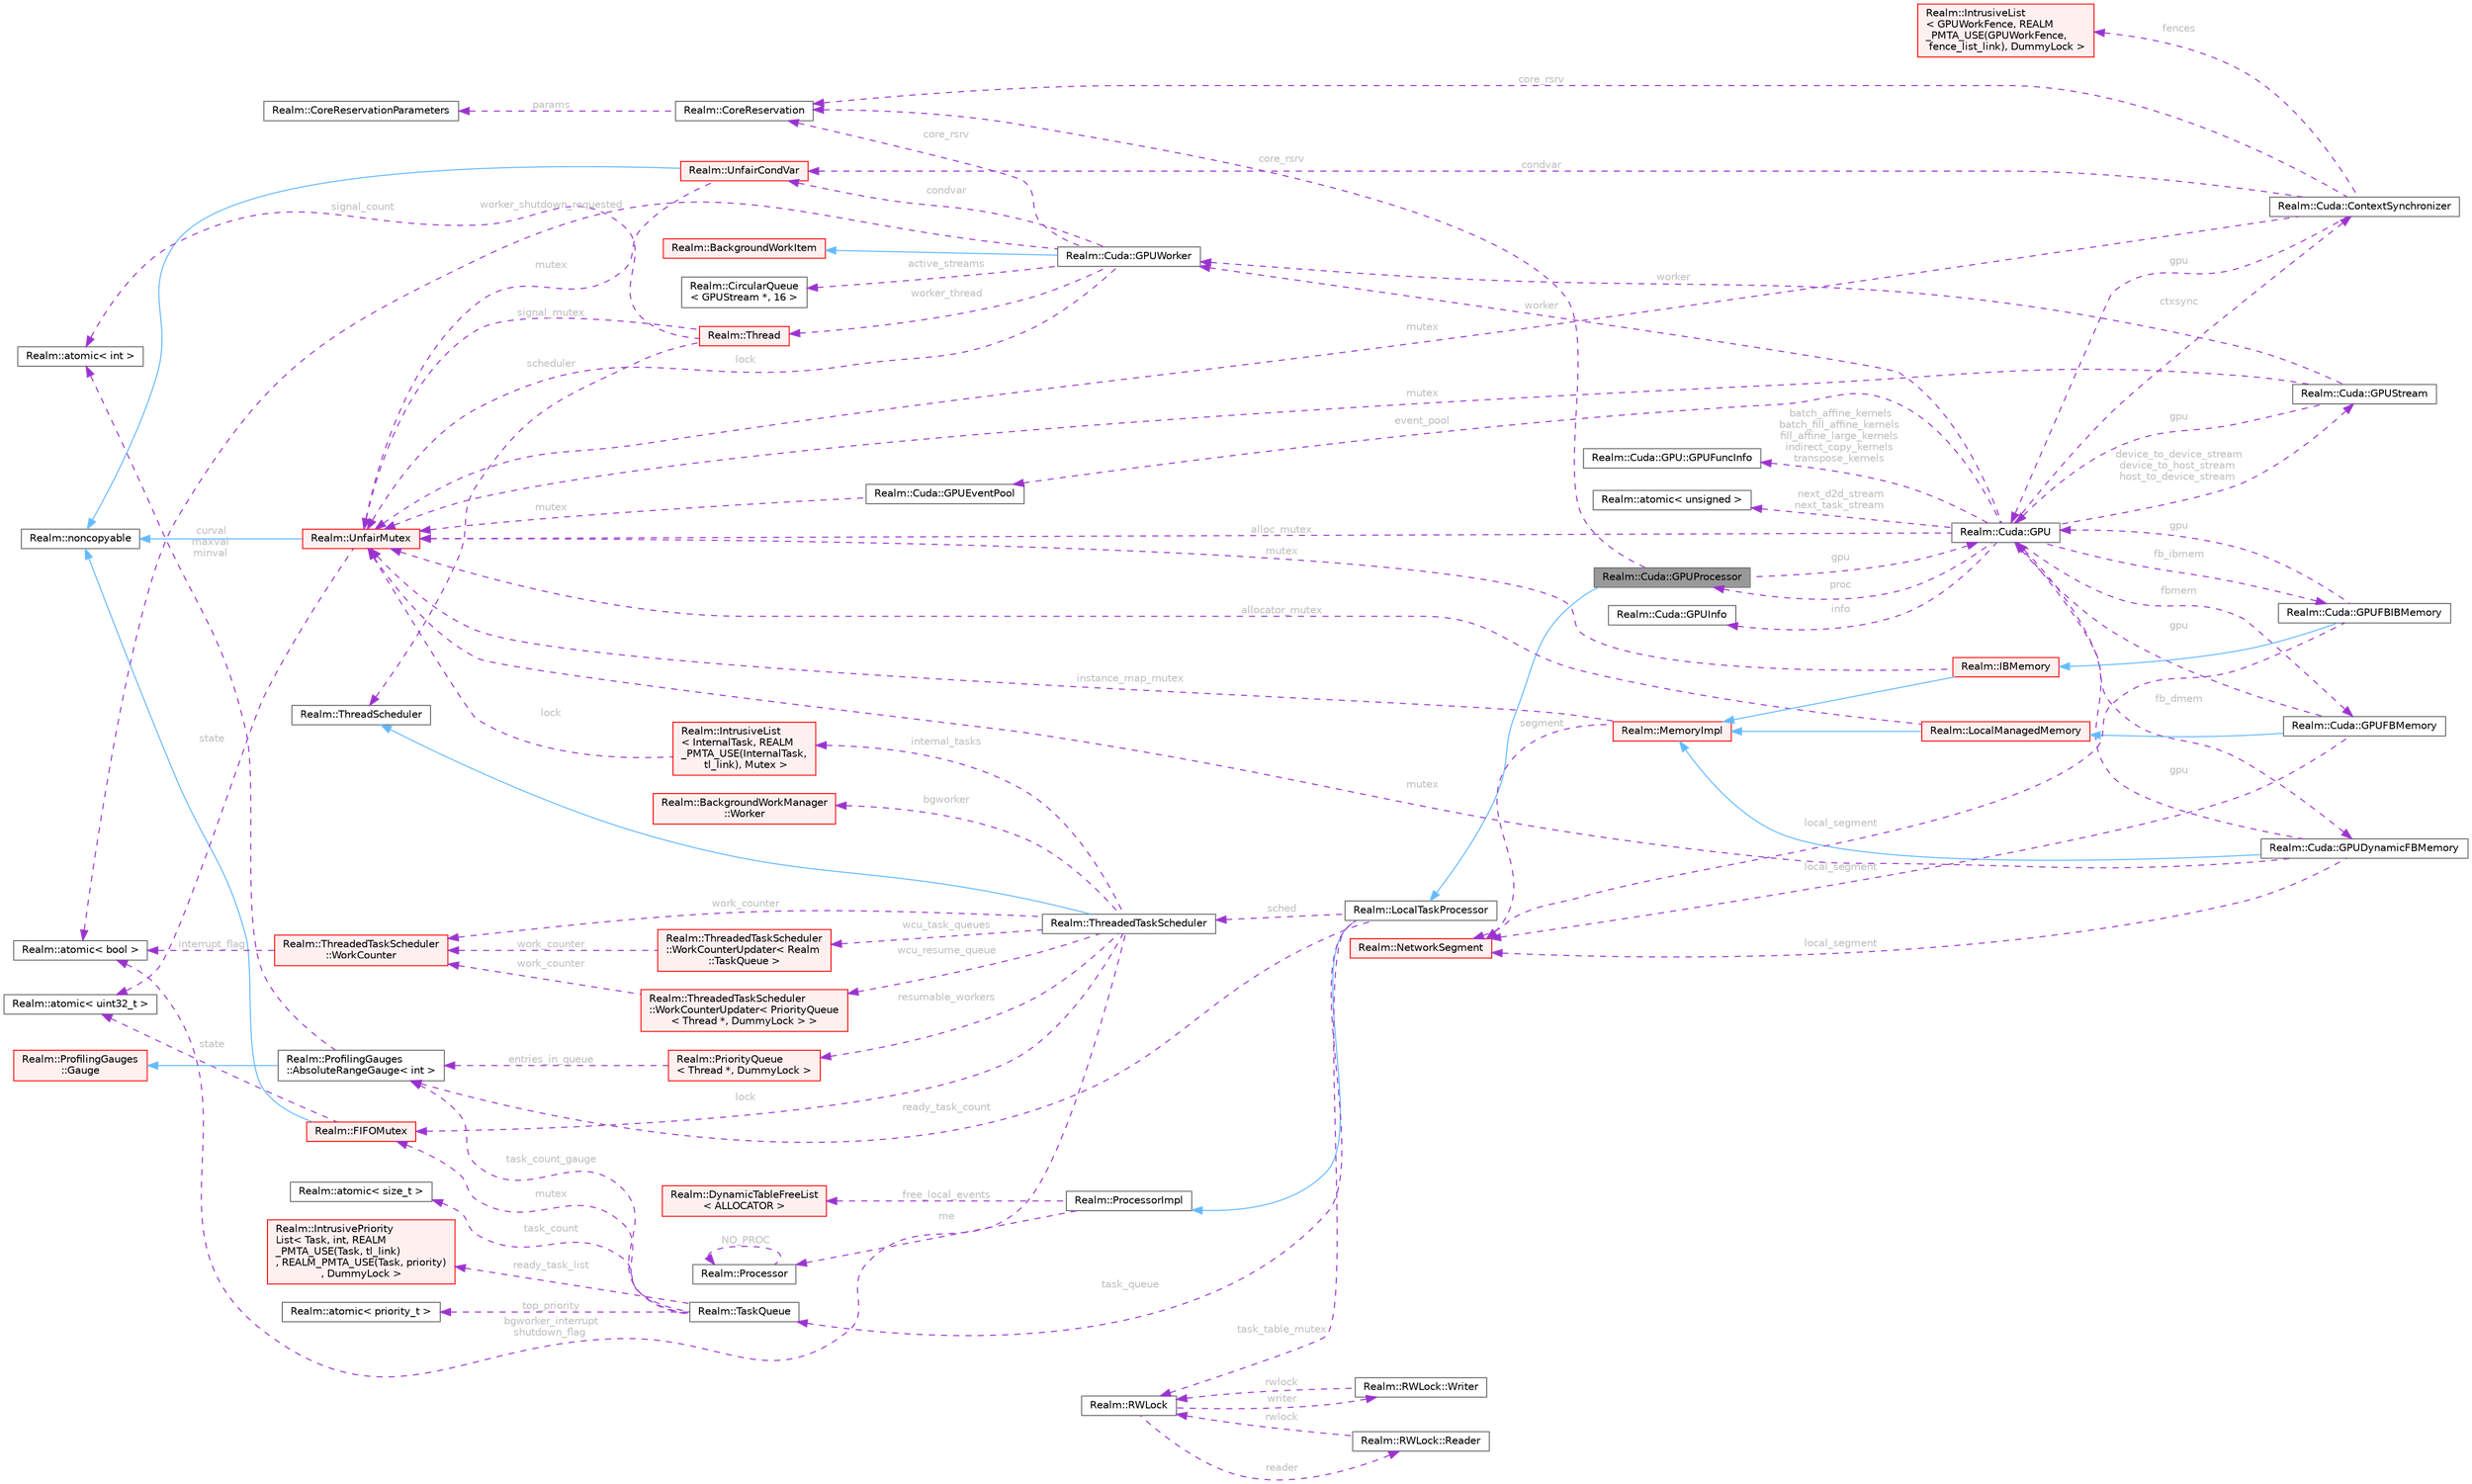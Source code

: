 digraph "Realm::Cuda::GPUProcessor"
{
 // LATEX_PDF_SIZE
  bgcolor="transparent";
  edge [fontname=Helvetica,fontsize=10,labelfontname=Helvetica,labelfontsize=10];
  node [fontname=Helvetica,fontsize=10,shape=box,height=0.2,width=0.4];
  rankdir="LR";
  Node1 [id="Node000001",label="Realm::Cuda::GPUProcessor",height=0.2,width=0.4,color="gray40", fillcolor="grey60", style="filled", fontcolor="black",tooltip=" "];
  Node2 -> Node1 [id="edge1_Node000001_Node000002",dir="back",color="steelblue1",style="solid",tooltip=" "];
  Node2 [id="Node000002",label="Realm::LocalTaskProcessor",height=0.2,width=0.4,color="gray40", fillcolor="white", style="filled",URL="$classRealm_1_1LocalTaskProcessor.html",tooltip=" "];
  Node3 -> Node2 [id="edge2_Node000002_Node000003",dir="back",color="steelblue1",style="solid",tooltip=" "];
  Node3 [id="Node000003",label="Realm::ProcessorImpl",height=0.2,width=0.4,color="gray40", fillcolor="white", style="filled",URL="$classRealm_1_1ProcessorImpl.html",tooltip=" "];
  Node4 -> Node3 [id="edge3_Node000003_Node000004",dir="back",color="darkorchid3",style="dashed",tooltip=" ",label=" free_local_events",fontcolor="grey" ];
  Node4 [id="Node000004",label="Realm::DynamicTableFreeList\l\< ALLOCATOR \>",height=0.2,width=0.4,color="red", fillcolor="#FFF0F0", style="filled",URL="$classRealm_1_1DynamicTableFreeList.html",tooltip=" "];
  Node6 -> Node3 [id="edge4_Node000003_Node000006",dir="back",color="darkorchid3",style="dashed",tooltip=" ",label=" me",fontcolor="grey" ];
  Node6 [id="Node000006",label="Realm::Processor",height=0.2,width=0.4,color="gray40", fillcolor="white", style="filled",URL="$classRealm_1_1Processor.html",tooltip=" "];
  Node6 -> Node6 [id="edge5_Node000006_Node000006",dir="back",color="darkorchid3",style="dashed",tooltip=" ",label=" NO_PROC",fontcolor="grey" ];
  Node7 -> Node2 [id="edge6_Node000002_Node000007",dir="back",color="darkorchid3",style="dashed",tooltip=" ",label=" sched",fontcolor="grey" ];
  Node7 [id="Node000007",label="Realm::ThreadedTaskScheduler",height=0.2,width=0.4,color="gray40", fillcolor="white", style="filled",URL="$classRealm_1_1ThreadedTaskScheduler.html",tooltip=" "];
  Node8 -> Node7 [id="edge7_Node000007_Node000008",dir="back",color="steelblue1",style="solid",tooltip=" "];
  Node8 [id="Node000008",label="Realm::ThreadScheduler",height=0.2,width=0.4,color="gray40", fillcolor="white", style="filled",URL="$classRealm_1_1ThreadScheduler.html",tooltip=" "];
  Node9 -> Node7 [id="edge8_Node000007_Node000009",dir="back",color="darkorchid3",style="dashed",tooltip=" ",label=" lock",fontcolor="grey" ];
  Node9 [id="Node000009",label="Realm::FIFOMutex",height=0.2,width=0.4,color="red", fillcolor="#FFF0F0", style="filled",URL="$classRealm_1_1FIFOMutex.html",tooltip=" "];
  Node10 -> Node9 [id="edge9_Node000009_Node000010",dir="back",color="steelblue1",style="solid",tooltip=" "];
  Node10 [id="Node000010",label="Realm::noncopyable",height=0.2,width=0.4,color="gray40", fillcolor="white", style="filled",URL="$classRealm_1_1noncopyable.html",tooltip=" "];
  Node11 -> Node9 [id="edge10_Node000009_Node000011",dir="back",color="darkorchid3",style="dashed",tooltip=" ",label=" state",fontcolor="grey" ];
  Node11 [id="Node000011",label="Realm::atomic\< uint32_t \>",height=0.2,width=0.4,color="gray40", fillcolor="white", style="filled",URL="$classRealm_1_1atomic.html",tooltip=" "];
  Node14 -> Node7 [id="edge11_Node000007_Node000014",dir="back",color="darkorchid3",style="dashed",tooltip=" ",label=" internal_tasks",fontcolor="grey" ];
  Node14 [id="Node000014",label="Realm::IntrusiveList\l\< InternalTask, REALM\l_PMTA_USE(InternalTask,\l tl_link), Mutex \>",height=0.2,width=0.4,color="red", fillcolor="#FFF0F0", style="filled",URL="$classRealm_1_1IntrusiveList.html",tooltip=" "];
  Node15 -> Node14 [id="edge12_Node000014_Node000015",dir="back",color="darkorchid3",style="dashed",tooltip=" ",label=" lock",fontcolor="grey" ];
  Node15 [id="Node000015",label="Realm::UnfairMutex",height=0.2,width=0.4,color="red", fillcolor="#FFF0F0", style="filled",URL="$classRealm_1_1UnfairMutex.html",tooltip=" "];
  Node10 -> Node15 [id="edge13_Node000015_Node000010",dir="back",color="steelblue1",style="solid",tooltip=" "];
  Node11 -> Node15 [id="edge14_Node000015_Node000011",dir="back",color="darkorchid3",style="dashed",tooltip=" ",label=" state",fontcolor="grey" ];
  Node19 -> Node7 [id="edge15_Node000007_Node000019",dir="back",color="darkorchid3",style="dashed",tooltip=" ",label=" resumable_workers",fontcolor="grey" ];
  Node19 [id="Node000019",label="Realm::PriorityQueue\l\< Thread *, DummyLock \>",height=0.2,width=0.4,color="red", fillcolor="#FFF0F0", style="filled",URL="$classRealm_1_1PriorityQueue.html",tooltip=" "];
  Node21 -> Node19 [id="edge16_Node000019_Node000021",dir="back",color="darkorchid3",style="dashed",tooltip=" ",label=" entries_in_queue",fontcolor="grey" ];
  Node21 [id="Node000021",label="Realm::ProfilingGauges\l::AbsoluteRangeGauge\< int \>",height=0.2,width=0.4,color="gray40", fillcolor="white", style="filled",URL="$classRealm_1_1ProfilingGauges_1_1AbsoluteRangeGauge.html",tooltip=" "];
  Node22 -> Node21 [id="edge17_Node000021_Node000022",dir="back",color="steelblue1",style="solid",tooltip=" "];
  Node22 [id="Node000022",label="Realm::ProfilingGauges\l::Gauge",height=0.2,width=0.4,color="red", fillcolor="#FFF0F0", style="filled",URL="$classRealm_1_1ProfilingGauges_1_1Gauge.html",tooltip=" "];
  Node25 -> Node21 [id="edge18_Node000021_Node000025",dir="back",color="darkorchid3",style="dashed",tooltip=" ",label=" curval\nmaxval\nminval",fontcolor="grey" ];
  Node25 [id="Node000025",label="Realm::atomic\< int \>",height=0.2,width=0.4,color="gray40", fillcolor="white", style="filled",URL="$classRealm_1_1atomic.html",tooltip=" "];
  Node69 -> Node7 [id="edge19_Node000007_Node000069",dir="back",color="darkorchid3",style="dashed",tooltip=" ",label=" bgworker_interrupt\nshutdown_flag",fontcolor="grey" ];
  Node69 [id="Node000069",label="Realm::atomic\< bool \>",height=0.2,width=0.4,color="gray40", fillcolor="white", style="filled",URL="$classRealm_1_1atomic.html",tooltip=" "];
  Node70 -> Node7 [id="edge20_Node000007_Node000070",dir="back",color="darkorchid3",style="dashed",tooltip=" ",label=" work_counter",fontcolor="grey" ];
  Node70 [id="Node000070",label="Realm::ThreadedTaskScheduler\l::WorkCounter",height=0.2,width=0.4,color="red", fillcolor="#FFF0F0", style="filled",URL="$classRealm_1_1ThreadedTaskScheduler_1_1WorkCounter.html",tooltip=" "];
  Node69 -> Node70 [id="edge21_Node000070_Node000069",dir="back",color="darkorchid3",style="dashed",tooltip=" ",label=" interrupt_flag",fontcolor="grey" ];
  Node71 -> Node7 [id="edge22_Node000007_Node000071",dir="back",color="darkorchid3",style="dashed",tooltip=" ",label=" wcu_task_queues",fontcolor="grey" ];
  Node71 [id="Node000071",label="Realm::ThreadedTaskScheduler\l::WorkCounterUpdater\< Realm\l::TaskQueue \>",height=0.2,width=0.4,color="red", fillcolor="#FFF0F0", style="filled",URL="$classRealm_1_1ThreadedTaskScheduler_1_1WorkCounterUpdater.html",tooltip=" "];
  Node70 -> Node71 [id="edge23_Node000071_Node000070",dir="back",color="darkorchid3",style="dashed",tooltip=" ",label=" work_counter",fontcolor="grey" ];
  Node73 -> Node7 [id="edge24_Node000007_Node000073",dir="back",color="darkorchid3",style="dashed",tooltip=" ",label=" wcu_resume_queue",fontcolor="grey" ];
  Node73 [id="Node000073",label="Realm::ThreadedTaskScheduler\l::WorkCounterUpdater\< PriorityQueue\l\< Thread *, DummyLock \> \>",height=0.2,width=0.4,color="red", fillcolor="#FFF0F0", style="filled",URL="$classRealm_1_1ThreadedTaskScheduler_1_1WorkCounterUpdater.html",tooltip=" "];
  Node70 -> Node73 [id="edge25_Node000073_Node000070",dir="back",color="darkorchid3",style="dashed",tooltip=" ",label=" work_counter",fontcolor="grey" ];
  Node74 -> Node7 [id="edge26_Node000007_Node000074",dir="back",color="darkorchid3",style="dashed",tooltip=" ",label=" bgworker",fontcolor="grey" ];
  Node74 [id="Node000074",label="Realm::BackgroundWorkManager\l::Worker",height=0.2,width=0.4,color="red", fillcolor="#FFF0F0", style="filled",URL="$classRealm_1_1BackgroundWorkManager_1_1Worker.html",tooltip=" "];
  Node75 -> Node2 [id="edge27_Node000002_Node000075",dir="back",color="darkorchid3",style="dashed",tooltip=" ",label=" task_queue",fontcolor="grey" ];
  Node75 [id="Node000075",label="Realm::TaskQueue",height=0.2,width=0.4,color="gray40", fillcolor="white", style="filled",URL="$classRealm_1_1TaskQueue.html",tooltip=" "];
  Node76 -> Node75 [id="edge28_Node000075_Node000076",dir="back",color="darkorchid3",style="dashed",tooltip=" ",label=" top_priority",fontcolor="grey" ];
  Node76 [id="Node000076",label="Realm::atomic\< priority_t \>",height=0.2,width=0.4,color="gray40", fillcolor="white", style="filled",URL="$classRealm_1_1atomic.html",tooltip=" "];
  Node77 -> Node75 [id="edge29_Node000075_Node000077",dir="back",color="darkorchid3",style="dashed",tooltip=" ",label=" task_count",fontcolor="grey" ];
  Node77 [id="Node000077",label="Realm::atomic\< size_t \>",height=0.2,width=0.4,color="gray40", fillcolor="white", style="filled",URL="$classRealm_1_1atomic.html",tooltip=" "];
  Node9 -> Node75 [id="edge30_Node000075_Node000009",dir="back",color="darkorchid3",style="dashed",tooltip=" ",label=" mutex",fontcolor="grey" ];
  Node78 -> Node75 [id="edge31_Node000075_Node000078",dir="back",color="darkorchid3",style="dashed",tooltip=" ",label=" ready_task_list",fontcolor="grey" ];
  Node78 [id="Node000078",label="Realm::IntrusivePriority\lList\< Task, int, REALM\l_PMTA_USE(Task, tl_link)\l, REALM_PMTA_USE(Task, priority)\l, DummyLock \>",height=0.2,width=0.4,color="red", fillcolor="#FFF0F0", style="filled",URL="$classRealm_1_1IntrusivePriorityList.html",tooltip=" "];
  Node21 -> Node75 [id="edge32_Node000075_Node000021",dir="back",color="darkorchid3",style="dashed",tooltip=" ",label=" task_count_gauge",fontcolor="grey" ];
  Node21 -> Node2 [id="edge33_Node000002_Node000021",dir="back",color="darkorchid3",style="dashed",tooltip=" ",label=" ready_task_count",fontcolor="grey" ];
  Node83 -> Node2 [id="edge34_Node000002_Node000083",dir="back",color="darkorchid3",style="dashed",tooltip=" ",label=" task_table_mutex",fontcolor="grey" ];
  Node83 [id="Node000083",label="Realm::RWLock",height=0.2,width=0.4,color="gray40", fillcolor="white", style="filled",URL="$classRealm_1_1RWLock.html",tooltip=" "];
  Node84 -> Node83 [id="edge35_Node000083_Node000084",dir="back",color="darkorchid3",style="dashed",tooltip=" ",label=" writer",fontcolor="grey" ];
  Node84 [id="Node000084",label="Realm::RWLock::Writer",height=0.2,width=0.4,color="gray40", fillcolor="white", style="filled",URL="$structRealm_1_1RWLock_1_1Writer.html",tooltip=" "];
  Node83 -> Node84 [id="edge36_Node000084_Node000083",dir="back",color="darkorchid3",style="dashed",tooltip=" ",label=" rwlock",fontcolor="grey" ];
  Node85 -> Node83 [id="edge37_Node000083_Node000085",dir="back",color="darkorchid3",style="dashed",tooltip=" ",label=" reader",fontcolor="grey" ];
  Node85 [id="Node000085",label="Realm::RWLock::Reader",height=0.2,width=0.4,color="gray40", fillcolor="white", style="filled",URL="$structRealm_1_1RWLock_1_1Reader.html",tooltip=" "];
  Node83 -> Node85 [id="edge38_Node000085_Node000083",dir="back",color="darkorchid3",style="dashed",tooltip=" ",label=" rwlock",fontcolor="grey" ];
  Node86 -> Node1 [id="edge39_Node000001_Node000086",dir="back",color="darkorchid3",style="dashed",tooltip=" ",label=" gpu",fontcolor="grey" ];
  Node86 [id="Node000086",label="Realm::Cuda::GPU",height=0.2,width=0.4,color="gray40", fillcolor="white", style="filled",URL="$classRealm_1_1Cuda_1_1GPU.html",tooltip=" "];
  Node87 -> Node86 [id="edge40_Node000086_Node000087",dir="back",color="darkorchid3",style="dashed",tooltip=" ",label=" ctxsync",fontcolor="grey" ];
  Node87 [id="Node000087",label="Realm::Cuda::ContextSynchronizer",height=0.2,width=0.4,color="gray40", fillcolor="white", style="filled",URL="$classRealm_1_1Cuda_1_1ContextSynchronizer.html",tooltip=" "];
  Node86 -> Node87 [id="edge41_Node000087_Node000086",dir="back",color="darkorchid3",style="dashed",tooltip=" ",label=" gpu",fontcolor="grey" ];
  Node15 -> Node87 [id="edge42_Node000087_Node000015",dir="back",color="darkorchid3",style="dashed",tooltip=" ",label=" mutex",fontcolor="grey" ];
  Node88 -> Node87 [id="edge43_Node000087_Node000088",dir="back",color="darkorchid3",style="dashed",tooltip=" ",label=" condvar",fontcolor="grey" ];
  Node88 [id="Node000088",label="Realm::UnfairCondVar",height=0.2,width=0.4,color="red", fillcolor="#FFF0F0", style="filled",URL="$classRealm_1_1UnfairCondVar.html",tooltip=" "];
  Node10 -> Node88 [id="edge44_Node000088_Node000010",dir="back",color="steelblue1",style="solid",tooltip=" "];
  Node15 -> Node88 [id="edge45_Node000088_Node000015",dir="back",color="darkorchid3",style="dashed",tooltip=" ",label=" mutex",fontcolor="grey" ];
  Node89 -> Node87 [id="edge46_Node000087_Node000089",dir="back",color="darkorchid3",style="dashed",tooltip=" ",label=" fences",fontcolor="grey" ];
  Node89 [id="Node000089",label="Realm::IntrusiveList\l\< GPUWorkFence, REALM\l_PMTA_USE(GPUWorkFence,\l fence_list_link), DummyLock \>",height=0.2,width=0.4,color="red", fillcolor="#FFF0F0", style="filled",URL="$classRealm_1_1IntrusiveList.html",tooltip=" "];
  Node27 -> Node87 [id="edge47_Node000087_Node000027",dir="back",color="darkorchid3",style="dashed",tooltip=" ",label=" core_rsrv",fontcolor="grey" ];
  Node27 [id="Node000027",label="Realm::CoreReservation",height=0.2,width=0.4,color="gray40", fillcolor="white", style="filled",URL="$classRealm_1_1CoreReservation.html",tooltip=" "];
  Node28 -> Node27 [id="edge48_Node000027_Node000028",dir="back",color="darkorchid3",style="dashed",tooltip=" ",label=" params",fontcolor="grey" ];
  Node28 [id="Node000028",label="Realm::CoreReservationParameters",height=0.2,width=0.4,color="gray40", fillcolor="white", style="filled",URL="$classRealm_1_1CoreReservationParameters.html",tooltip=" "];
  Node94 -> Node86 [id="edge49_Node000086_Node000094",dir="back",color="darkorchid3",style="dashed",tooltip=" ",label=" info",fontcolor="grey" ];
  Node94 [id="Node000094",label="Realm::Cuda::GPUInfo",height=0.2,width=0.4,color="gray40", fillcolor="white", style="filled",URL="$structRealm_1_1Cuda_1_1GPUInfo.html",tooltip=" "];
  Node95 -> Node86 [id="edge50_Node000086_Node000095",dir="back",color="darkorchid3",style="dashed",tooltip=" ",label=" worker",fontcolor="grey" ];
  Node95 [id="Node000095",label="Realm::Cuda::GPUWorker",height=0.2,width=0.4,color="gray40", fillcolor="white", style="filled",URL="$classRealm_1_1Cuda_1_1GPUWorker.html",tooltip=" "];
  Node44 -> Node95 [id="edge51_Node000095_Node000044",dir="back",color="steelblue1",style="solid",tooltip=" "];
  Node44 [id="Node000044",label="Realm::BackgroundWorkItem",height=0.2,width=0.4,color="red", fillcolor="#FFF0F0", style="filled",URL="$classRealm_1_1BackgroundWorkItem.html",tooltip=" "];
  Node15 -> Node95 [id="edge52_Node000095_Node000015",dir="back",color="darkorchid3",style="dashed",tooltip=" ",label=" lock",fontcolor="grey" ];
  Node88 -> Node95 [id="edge53_Node000095_Node000088",dir="back",color="darkorchid3",style="dashed",tooltip=" ",label=" condvar",fontcolor="grey" ];
  Node96 -> Node95 [id="edge54_Node000095_Node000096",dir="back",color="darkorchid3",style="dashed",tooltip=" ",label=" active_streams",fontcolor="grey" ];
  Node96 [id="Node000096",label="Realm::CircularQueue\l\< GPUStream *, 16 \>",height=0.2,width=0.4,color="gray40", fillcolor="white", style="filled",URL="$classRealm_1_1CircularQueue.html",tooltip=" "];
  Node27 -> Node95 [id="edge55_Node000095_Node000027",dir="back",color="darkorchid3",style="dashed",tooltip=" ",label=" core_rsrv",fontcolor="grey" ];
  Node29 -> Node95 [id="edge56_Node000095_Node000029",dir="back",color="darkorchid3",style="dashed",tooltip=" ",label=" worker_thread",fontcolor="grey" ];
  Node29 [id="Node000029",label="Realm::Thread",height=0.2,width=0.4,color="red", fillcolor="#FFF0F0", style="filled",URL="$classRealm_1_1Thread.html",tooltip=" "];
  Node8 -> Node29 [id="edge57_Node000029_Node000008",dir="back",color="darkorchid3",style="dashed",tooltip=" ",label=" scheduler",fontcolor="grey" ];
  Node25 -> Node29 [id="edge58_Node000029_Node000025",dir="back",color="darkorchid3",style="dashed",tooltip=" ",label=" signal_count",fontcolor="grey" ];
  Node15 -> Node29 [id="edge59_Node000029_Node000015",dir="back",color="darkorchid3",style="dashed",tooltip=" ",label=" signal_mutex",fontcolor="grey" ];
  Node69 -> Node95 [id="edge60_Node000095_Node000069",dir="back",color="darkorchid3",style="dashed",tooltip=" ",label=" worker_shutdown_requested",fontcolor="grey" ];
  Node1 -> Node86 [id="edge61_Node000086_Node000001",dir="back",color="darkorchid3",style="dashed",tooltip=" ",label=" proc",fontcolor="grey" ];
  Node97 -> Node86 [id="edge62_Node000086_Node000097",dir="back",color="darkorchid3",style="dashed",tooltip=" ",label=" fbmem",fontcolor="grey" ];
  Node97 [id="Node000097",label="Realm::Cuda::GPUFBMemory",height=0.2,width=0.4,color="gray40", fillcolor="white", style="filled",URL="$classRealm_1_1Cuda_1_1GPUFBMemory.html",tooltip=" "];
  Node98 -> Node97 [id="edge63_Node000097_Node000098",dir="back",color="steelblue1",style="solid",tooltip=" "];
  Node98 [id="Node000098",label="Realm::LocalManagedMemory",height=0.2,width=0.4,color="red", fillcolor="#FFF0F0", style="filled",URL="$classRealm_1_1LocalManagedMemory.html",tooltip=" "];
  Node99 -> Node98 [id="edge64_Node000098_Node000099",dir="back",color="steelblue1",style="solid",tooltip=" "];
  Node99 [id="Node000099",label="Realm::MemoryImpl",height=0.2,width=0.4,color="red", fillcolor="#FFF0F0", style="filled",URL="$classRealm_1_1MemoryImpl.html",tooltip=" "];
  Node101 -> Node99 [id="edge65_Node000099_Node000101",dir="back",color="darkorchid3",style="dashed",tooltip=" ",label=" segment",fontcolor="grey" ];
  Node101 [id="Node000101",label="Realm::NetworkSegment",height=0.2,width=0.4,color="red", fillcolor="#FFF0F0", style="filled",URL="$classRealm_1_1NetworkSegment.html",tooltip=" "];
  Node15 -> Node99 [id="edge66_Node000099_Node000015",dir="back",color="darkorchid3",style="dashed",tooltip=" ",label=" instance_map_mutex",fontcolor="grey" ];
  Node15 -> Node98 [id="edge67_Node000098_Node000015",dir="back",color="darkorchid3",style="dashed",tooltip=" ",label=" allocator_mutex",fontcolor="grey" ];
  Node86 -> Node97 [id="edge68_Node000097_Node000086",dir="back",color="darkorchid3",style="dashed",tooltip=" ",label=" gpu",fontcolor="grey" ];
  Node101 -> Node97 [id="edge69_Node000097_Node000101",dir="back",color="darkorchid3",style="dashed",tooltip=" ",label=" local_segment",fontcolor="grey" ];
  Node129 -> Node86 [id="edge70_Node000086_Node000129",dir="back",color="darkorchid3",style="dashed",tooltip=" ",label=" fb_dmem",fontcolor="grey" ];
  Node129 [id="Node000129",label="Realm::Cuda::GPUDynamicFBMemory",height=0.2,width=0.4,color="gray40", fillcolor="white", style="filled",URL="$classRealm_1_1Cuda_1_1GPUDynamicFBMemory.html",tooltip=" "];
  Node99 -> Node129 [id="edge71_Node000129_Node000099",dir="back",color="steelblue1",style="solid",tooltip=" "];
  Node86 -> Node129 [id="edge72_Node000129_Node000086",dir="back",color="darkorchid3",style="dashed",tooltip=" ",label=" gpu",fontcolor="grey" ];
  Node15 -> Node129 [id="edge73_Node000129_Node000015",dir="back",color="darkorchid3",style="dashed",tooltip=" ",label=" mutex",fontcolor="grey" ];
  Node101 -> Node129 [id="edge74_Node000129_Node000101",dir="back",color="darkorchid3",style="dashed",tooltip=" ",label=" local_segment",fontcolor="grey" ];
  Node130 -> Node86 [id="edge75_Node000086_Node000130",dir="back",color="darkorchid3",style="dashed",tooltip=" ",label=" fb_ibmem",fontcolor="grey" ];
  Node130 [id="Node000130",label="Realm::Cuda::GPUFBIBMemory",height=0.2,width=0.4,color="gray40", fillcolor="white", style="filled",URL="$classRealm_1_1Cuda_1_1GPUFBIBMemory.html",tooltip=" "];
  Node131 -> Node130 [id="edge76_Node000130_Node000131",dir="back",color="steelblue1",style="solid",tooltip=" "];
  Node131 [id="Node000131",label="Realm::IBMemory",height=0.2,width=0.4,color="red", fillcolor="#FFF0F0", style="filled",URL="$classRealm_1_1IBMemory.html",tooltip=" "];
  Node99 -> Node131 [id="edge77_Node000131_Node000099",dir="back",color="steelblue1",style="solid",tooltip=" "];
  Node15 -> Node131 [id="edge78_Node000131_Node000015",dir="back",color="darkorchid3",style="dashed",tooltip=" ",label=" mutex",fontcolor="grey" ];
  Node86 -> Node130 [id="edge79_Node000130_Node000086",dir="back",color="darkorchid3",style="dashed",tooltip=" ",label=" gpu",fontcolor="grey" ];
  Node101 -> Node130 [id="edge80_Node000130_Node000101",dir="back",color="darkorchid3",style="dashed",tooltip=" ",label=" local_segment",fontcolor="grey" ];
  Node133 -> Node86 [id="edge81_Node000086_Node000133",dir="back",color="darkorchid3",style="dashed",tooltip=" ",label=" batch_affine_kernels\nbatch_fill_affine_kernels\nfill_affine_large_kernels\nindirect_copy_kernels\ntranspose_kernels",fontcolor="grey" ];
  Node133 [id="Node000133",label="Realm::Cuda::GPU::GPUFuncInfo",height=0.2,width=0.4,color="gray40", fillcolor="white", style="filled",URL="$structRealm_1_1Cuda_1_1GPU_1_1GPUFuncInfo.html",tooltip=" "];
  Node134 -> Node86 [id="edge82_Node000086_Node000134",dir="back",color="darkorchid3",style="dashed",tooltip=" ",label=" device_to_device_stream\ndevice_to_host_stream\nhost_to_device_stream",fontcolor="grey" ];
  Node134 [id="Node000134",label="Realm::Cuda::GPUStream",height=0.2,width=0.4,color="gray40", fillcolor="white", style="filled",URL="$classRealm_1_1Cuda_1_1GPUStream.html",tooltip=" "];
  Node86 -> Node134 [id="edge83_Node000134_Node000086",dir="back",color="darkorchid3",style="dashed",tooltip=" ",label=" gpu",fontcolor="grey" ];
  Node95 -> Node134 [id="edge84_Node000134_Node000095",dir="back",color="darkorchid3",style="dashed",tooltip=" ",label=" worker",fontcolor="grey" ];
  Node15 -> Node134 [id="edge85_Node000134_Node000015",dir="back",color="darkorchid3",style="dashed",tooltip=" ",label=" mutex",fontcolor="grey" ];
  Node47 -> Node86 [id="edge86_Node000086_Node000047",dir="back",color="darkorchid3",style="dashed",tooltip=" ",label=" next_d2d_stream\nnext_task_stream",fontcolor="grey" ];
  Node47 [id="Node000047",label="Realm::atomic\< unsigned \>",height=0.2,width=0.4,color="gray40", fillcolor="white", style="filled",URL="$classRealm_1_1atomic.html",tooltip=" "];
  Node135 -> Node86 [id="edge87_Node000086_Node000135",dir="back",color="darkorchid3",style="dashed",tooltip=" ",label=" event_pool",fontcolor="grey" ];
  Node135 [id="Node000135",label="Realm::Cuda::GPUEventPool",height=0.2,width=0.4,color="gray40", fillcolor="white", style="filled",URL="$classRealm_1_1Cuda_1_1GPUEventPool.html",tooltip=" "];
  Node15 -> Node135 [id="edge88_Node000135_Node000015",dir="back",color="darkorchid3",style="dashed",tooltip=" ",label=" mutex",fontcolor="grey" ];
  Node15 -> Node86 [id="edge89_Node000086_Node000015",dir="back",color="darkorchid3",style="dashed",tooltip=" ",label=" alloc_mutex",fontcolor="grey" ];
  Node27 -> Node1 [id="edge90_Node000001_Node000027",dir="back",color="darkorchid3",style="dashed",tooltip=" ",label=" core_rsrv",fontcolor="grey" ];
}
